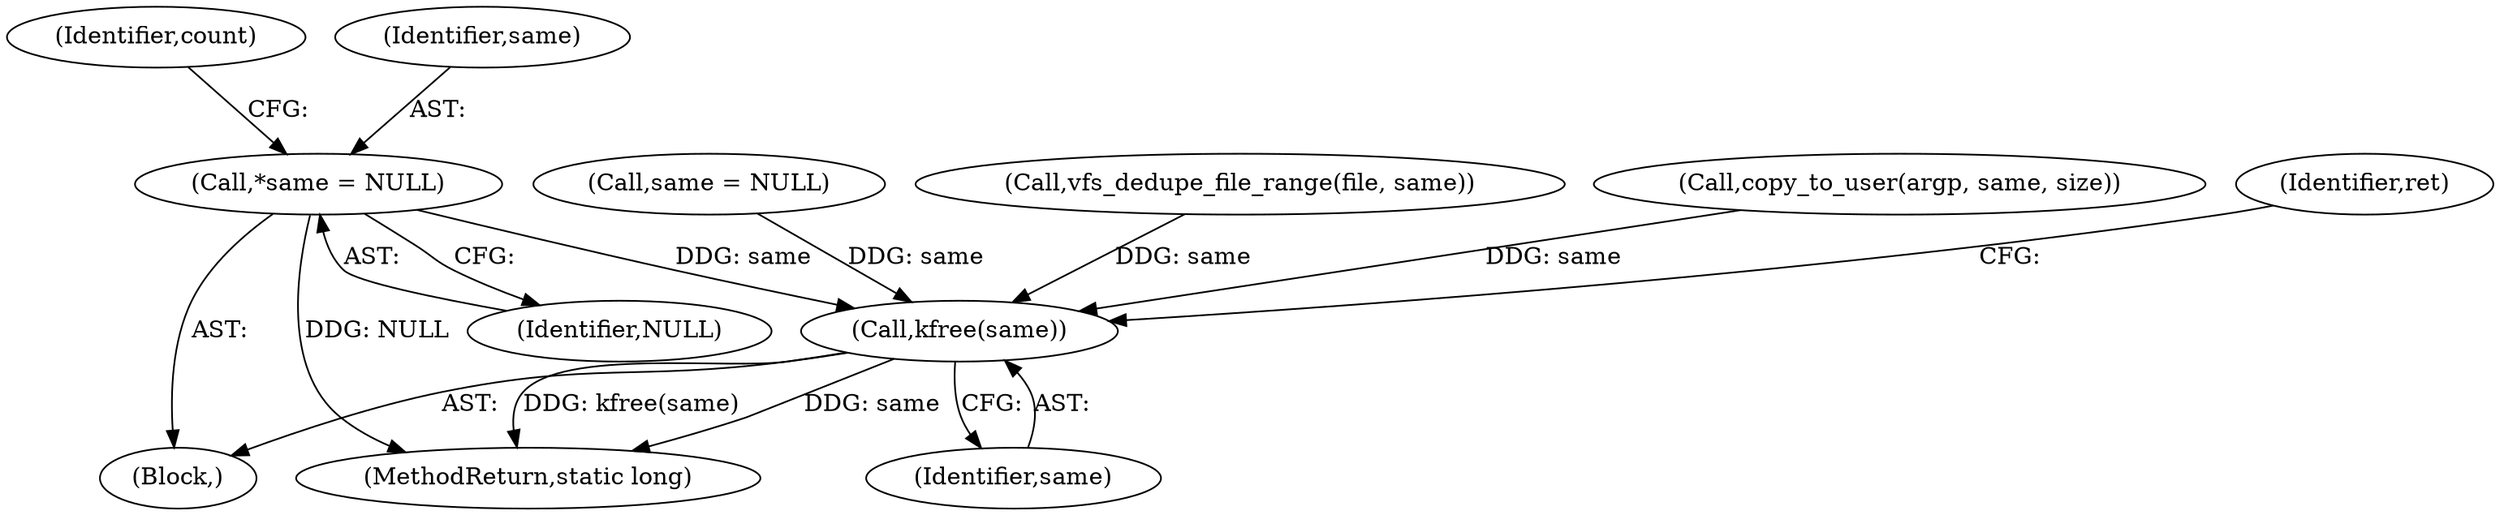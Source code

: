 digraph "0_linux_10eec60ce79187686e052092e5383c99b4420a20@pointer" {
"1000109" [label="(Call,*same = NULL)"];
"1000171" [label="(Call,kfree(same))"];
"1000109" [label="(Call,*same = NULL)"];
"1000117" [label="(Identifier,count)"];
"1000141" [label="(Call,same = NULL)"];
"1000171" [label="(Call,kfree(same))"];
"1000152" [label="(Call,vfs_dedupe_file_range(file, same))"];
"1000172" [label="(Identifier,same)"];
"1000103" [label="(Block,)"];
"1000175" [label="(MethodReturn,static long)"];
"1000111" [label="(Identifier,NULL)"];
"1000160" [label="(Call,copy_to_user(argp, same, size))"];
"1000174" [label="(Identifier,ret)"];
"1000110" [label="(Identifier,same)"];
"1000109" -> "1000103"  [label="AST: "];
"1000109" -> "1000111"  [label="CFG: "];
"1000110" -> "1000109"  [label="AST: "];
"1000111" -> "1000109"  [label="AST: "];
"1000117" -> "1000109"  [label="CFG: "];
"1000109" -> "1000175"  [label="DDG: NULL"];
"1000109" -> "1000171"  [label="DDG: same"];
"1000171" -> "1000103"  [label="AST: "];
"1000171" -> "1000172"  [label="CFG: "];
"1000172" -> "1000171"  [label="AST: "];
"1000174" -> "1000171"  [label="CFG: "];
"1000171" -> "1000175"  [label="DDG: same"];
"1000171" -> "1000175"  [label="DDG: kfree(same)"];
"1000141" -> "1000171"  [label="DDG: same"];
"1000152" -> "1000171"  [label="DDG: same"];
"1000160" -> "1000171"  [label="DDG: same"];
}
